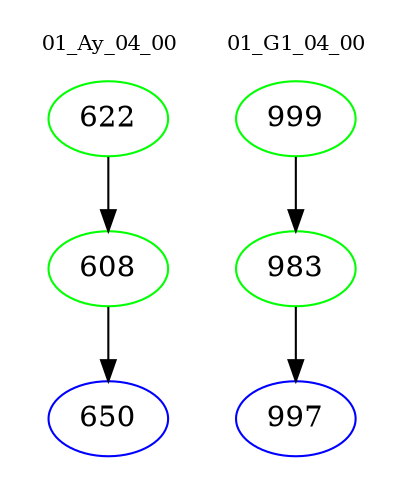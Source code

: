 digraph{
subgraph cluster_0 {
color = white
label = "01_Ay_04_00";
fontsize=10;
T0_622 [label="622", color="green"]
T0_622 -> T0_608 [color="black"]
T0_608 [label="608", color="green"]
T0_608 -> T0_650 [color="black"]
T0_650 [label="650", color="blue"]
}
subgraph cluster_1 {
color = white
label = "01_G1_04_00";
fontsize=10;
T1_999 [label="999", color="green"]
T1_999 -> T1_983 [color="black"]
T1_983 [label="983", color="green"]
T1_983 -> T1_997 [color="black"]
T1_997 [label="997", color="blue"]
}
}
